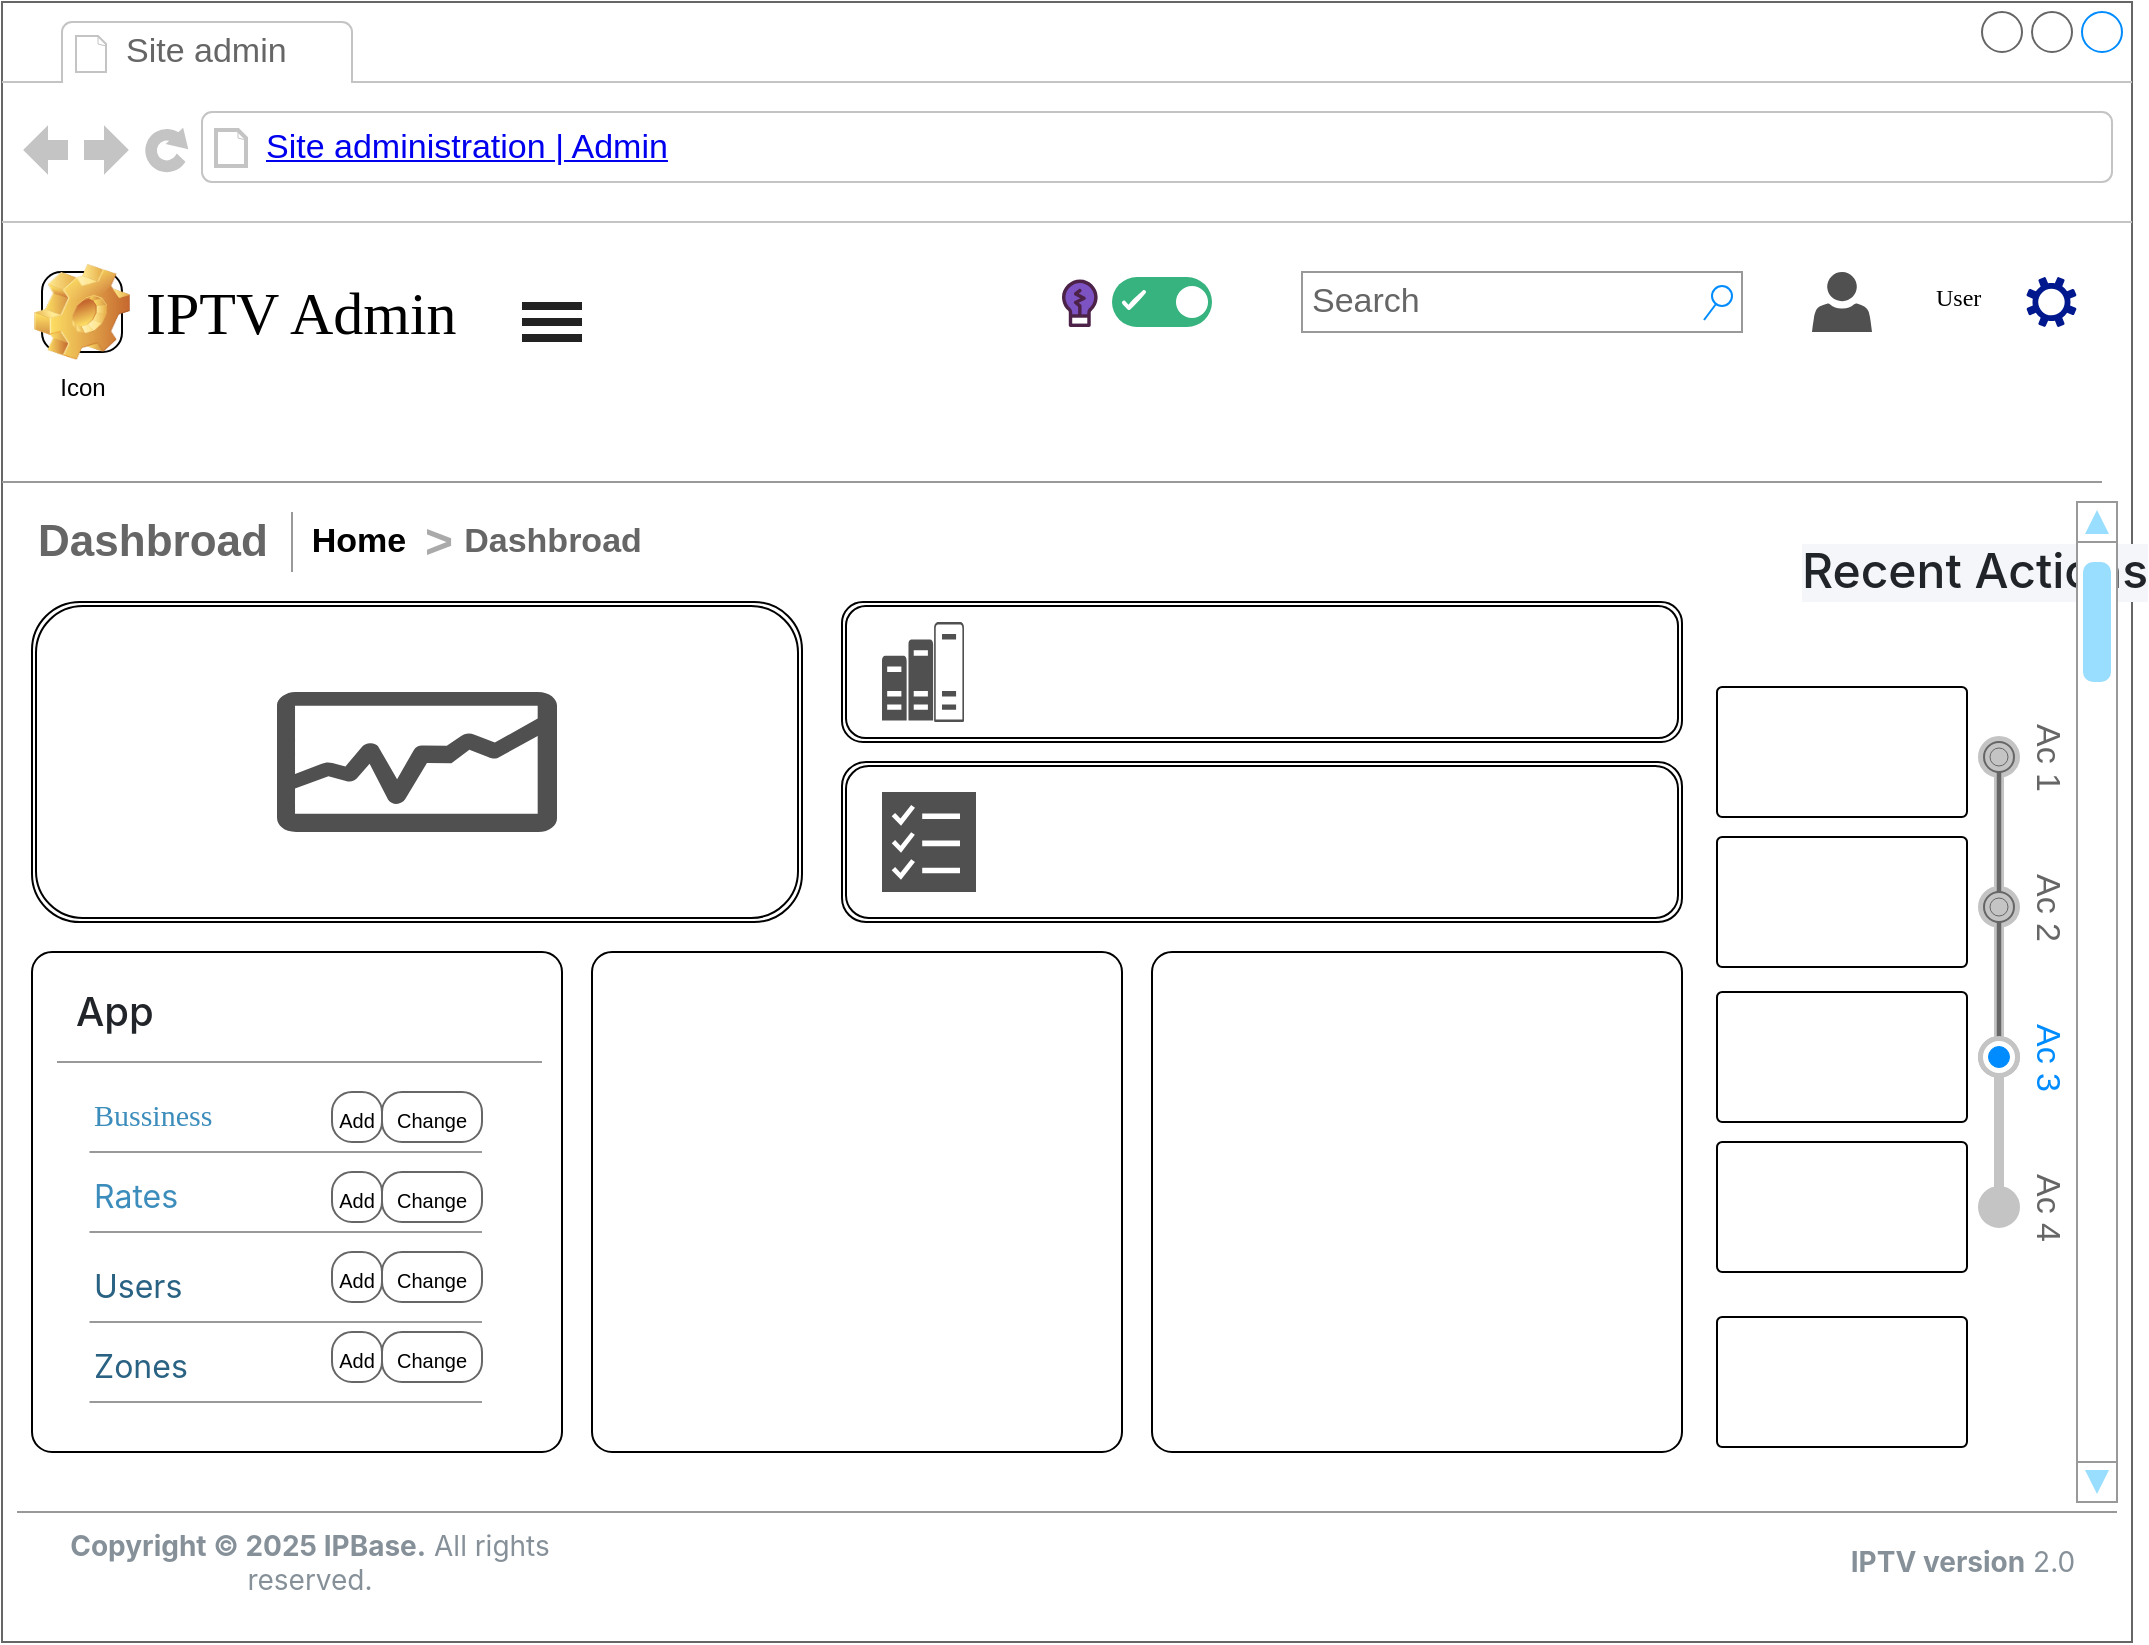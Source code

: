 <mxfile version="26.2.2">
  <diagram name="Page-1" id="2cc2dc42-3aac-f2a9-1cec-7a8b7cbee084">
    <mxGraphModel dx="2280" dy="1453" grid="1" gridSize="10" guides="1" tooltips="1" connect="1" arrows="1" fold="1" page="1" pageScale="1" pageWidth="1100" pageHeight="850" background="none" math="0" shadow="0">
      <root>
        <mxCell id="0" />
        <mxCell id="1" parent="0" />
        <mxCell id="7026571954dc6520-1" value="" style="strokeWidth=1;shadow=0;dashed=0;align=center;html=1;shape=mxgraph.mockup.containers.browserWindow;rSize=0;strokeColor=#666666;mainText=,;recursiveResize=0;rounded=0;labelBackgroundColor=none;fontFamily=Verdana;fontSize=12" parent="1" vertex="1">
          <mxGeometry x="-580" y="-40" width="1065" height="820" as="geometry" />
        </mxCell>
        <mxCell id="5mNZTicwmbRbNyMPNMCN-61" value="" style="rounded=1;whiteSpace=wrap;html=1;arcSize=4;" vertex="1" parent="7026571954dc6520-1">
          <mxGeometry x="15" y="475" width="265" height="250" as="geometry" />
        </mxCell>
        <mxCell id="7026571954dc6520-2" value="Site admin" style="strokeWidth=1;shadow=0;dashed=0;align=center;html=1;shape=mxgraph.mockup.containers.anchor;fontSize=17;fontColor=#666666;align=left;" parent="7026571954dc6520-1" vertex="1">
          <mxGeometry x="60" y="12" width="110" height="26" as="geometry" />
        </mxCell>
        <mxCell id="7026571954dc6520-3" value="&lt;a href=&quot;https://cms-stg2.ipbasevn.com/admin/&quot;&gt;Site administration | Admin&lt;/a&gt;" style="strokeWidth=1;shadow=0;dashed=0;align=center;html=1;shape=mxgraph.mockup.containers.anchor;rSize=0;fontSize=17;fontColor=#666666;align=left;" parent="7026571954dc6520-1" vertex="1">
          <mxGeometry x="130" y="60" width="250" height="26" as="geometry" />
        </mxCell>
        <mxCell id="7026571954dc6520-4" value="IPTV Admin" style="text;html=1;points=[];align=left;verticalAlign=top;spacingTop=-4;fontSize=30;fontFamily=Verdana" parent="7026571954dc6520-1" vertex="1">
          <mxGeometry x="70" y="135" width="180" height="50" as="geometry" />
        </mxCell>
        <mxCell id="7026571954dc6520-14" value="Search" style="strokeWidth=1;shadow=0;dashed=0;align=center;html=1;shape=mxgraph.mockup.forms.searchBox;strokeColor=#999999;mainText=;strokeColor2=#008cff;fontColor=#666666;fontSize=17;align=left;spacingLeft=3;rounded=0;labelBackgroundColor=none;" parent="7026571954dc6520-1" vertex="1">
          <mxGeometry x="650" y="135" width="220" height="30" as="geometry" />
        </mxCell>
        <mxCell id="7026571954dc6520-15" value="" style="verticalLabelPosition=bottom;shadow=0;dashed=0;align=center;html=1;verticalAlign=top;strokeWidth=1;shape=mxgraph.mockup.markup.line;strokeColor=#999999;rounded=0;labelBackgroundColor=none;fillColor=#ffffff;fontFamily=Verdana;fontSize=12;fontColor=#000000;" parent="7026571954dc6520-1" vertex="1">
          <mxGeometry y="230" width="1050" height="20" as="geometry" />
        </mxCell>
        <mxCell id="7026571954dc6520-21" value="" style="verticalLabelPosition=bottom;shadow=0;dashed=0;align=center;html=1;verticalAlign=top;strokeWidth=1;shape=mxgraph.mockup.markup.line;strokeColor=#999999;rounded=0;labelBackgroundColor=none;fillColor=#ffffff;fontFamily=Verdana;fontSize=12;fontColor=#000000;" parent="7026571954dc6520-1" vertex="1">
          <mxGeometry x="7.5" y="745" width="1050" height="20" as="geometry" />
        </mxCell>
        <mxCell id="7026571954dc6520-31" value="&lt;h5 style=&quot;box-sizing: border-box; font-family: &amp;quot;Source Sans Pro&amp;quot;, -apple-system, BlinkMacSystemFont, &amp;quot;Segoe UI&amp;quot;, Roboto, &amp;quot;Helvetica Neue&amp;quot;, Arial, sans-serif, &amp;quot;Apple Color Emoji&amp;quot;, &amp;quot;Segoe UI Emoji&amp;quot;, &amp;quot;Segoe UI Symbol&amp;quot;; font-weight: 500; line-height: 1.2; color: rgb(33, 37, 41); font-size: 1.25rem; text-wrap-mode: wrap; background-color: rgb(255, 255, 255); margin: 0px !important;&quot; class=&quot;m-0&quot;&gt;App&lt;/h5&gt;" style="text;html=1;points=[];align=left;verticalAlign=top;spacingTop=-4;fontSize=15;fontFamily=Verdana" parent="7026571954dc6520-1" vertex="1">
          <mxGeometry x="35" y="490" width="170" height="30" as="geometry" />
        </mxCell>
        <mxCell id="7026571954dc6520-32" value="&lt;h4 style=&quot;box-sizing: border-box; margin-top: 0px; font-family: &amp;quot;Source Sans Pro&amp;quot;, -apple-system, BlinkMacSystemFont, &amp;quot;Segoe UI&amp;quot;, Roboto, &amp;quot;Helvetica Neue&amp;quot;, Arial, sans-serif, &amp;quot;Apple Color Emoji&amp;quot;, &amp;quot;Segoe UI Emoji&amp;quot;, &amp;quot;Segoe UI Symbol&amp;quot;; font-weight: 500; color: rgb(33, 37, 41); font-size: 1.5rem; text-wrap-mode: wrap; background-color: rgb(244, 246, 249); margin-bottom: 1rem !important;&quot; class=&quot;mb-3&quot;&gt;Recent Actions&lt;/h4&gt;" style="text;html=1;points=[];align=left;verticalAlign=top;spacingTop=-4;fontSize=15;fontFamily=Verdana" parent="7026571954dc6520-1" vertex="1">
          <mxGeometry x="897.5" y="267.5" width="85" height="65" as="geometry" />
        </mxCell>
        <mxCell id="5mNZTicwmbRbNyMPNMCN-9" value="&lt;font style=&quot;color: light-dark(rgb(0, 0, 0), rgb(60, 141, 188));&quot;&gt;Home&lt;/font&gt;" style="strokeWidth=1;shadow=0;dashed=0;align=center;html=1;shape=mxgraph.mockup.navigation.anchor;fontSize=17;fontColor=#666666;fontStyle=1;strokeColor=light-dark(#000000,#3C8DBC);" vertex="1" parent="7026571954dc6520-1">
          <mxGeometry x="147.5" y="255" width="60" height="30" as="geometry" />
        </mxCell>
        <mxCell id="5mNZTicwmbRbNyMPNMCN-10" value="&gt;" style="strokeWidth=1;shadow=0;dashed=0;align=center;html=1;shape=mxgraph.mockup.navigation.anchor;fontSize=24;fontColor=#aaaaaa;fontStyle=1;" vertex="1" parent="7026571954dc6520-1">
          <mxGeometry x="207.5" y="255" width="20" height="30" as="geometry" />
        </mxCell>
        <mxCell id="5mNZTicwmbRbNyMPNMCN-11" value="Dashbroad" style="strokeWidth=1;shadow=0;dashed=0;align=center;html=1;shape=mxgraph.mockup.navigation.anchor;fontSize=17;fontColor=#666666;fontStyle=1;" vertex="1" parent="7026571954dc6520-1">
          <mxGeometry x="245" y="255" width="60" height="30" as="geometry" />
        </mxCell>
        <mxCell id="5mNZTicwmbRbNyMPNMCN-45" value="User" style="text;html=1;points=[];align=left;verticalAlign=top;spacingTop=-4;fontSize=12;fontFamily=Verdana;whiteSpace=wrap;" vertex="1" parent="7026571954dc6520-1">
          <mxGeometry x="965" y="137.5" width="30" height="20" as="geometry" />
        </mxCell>
        <mxCell id="5mNZTicwmbRbNyMPNMCN-62" value="Icon" style="icon;html=1;image=img/clipart/Gear_128x128.png;arcSize=24;" vertex="1" parent="7026571954dc6520-1">
          <mxGeometry x="20" y="135" width="40" height="40" as="geometry" />
        </mxCell>
        <mxCell id="5mNZTicwmbRbNyMPNMCN-64" value="" style="verticalLabelPosition=bottom;shadow=0;dashed=0;align=center;html=1;verticalAlign=top;strokeWidth=1;shape=mxgraph.mockup.markup.line;strokeColor=#999999;rounded=0;labelBackgroundColor=none;fillColor=#ffffff;fontFamily=Verdana;fontSize=12;fontColor=#000000;" vertex="1" parent="7026571954dc6520-1">
          <mxGeometry x="27.5" y="520" width="242.5" height="20" as="geometry" />
        </mxCell>
        <mxCell id="5mNZTicwmbRbNyMPNMCN-65" value="" style="verticalLabelPosition=bottom;shadow=0;dashed=0;align=center;html=1;verticalAlign=top;strokeWidth=1;shape=mxgraph.mockup.markup.line;strokeColor=#999999;rounded=0;labelBackgroundColor=none;fillColor=#ffffff;fontFamily=Verdana;fontSize=12;fontColor=#000000;" vertex="1" parent="7026571954dc6520-1">
          <mxGeometry x="43.75" y="565" width="196.25" height="20" as="geometry" />
        </mxCell>
        <mxCell id="5mNZTicwmbRbNyMPNMCN-66" value="&lt;a style=&quot;box-sizing: border-box; color: rgb(60, 141, 188); text-decoration-line: none; background-color: rgb(255, 255, 255); font-family: &amp;quot;Source Sans Pro&amp;quot;, -apple-system, BlinkMacSystemFont, &amp;quot;Segoe UI&amp;quot;, Roboto, &amp;quot;Helvetica Neue&amp;quot;, Arial, sans-serif, &amp;quot;Apple Color Emoji&amp;quot;, &amp;quot;Segoe UI Emoji&amp;quot;, &amp;quot;Segoe UI Symbol&amp;quot;; font-size: 16px;&quot; href=&quot;https://cms-stg2.ipbasevn.com/admin/app/rate/&quot;&gt;Rates&lt;/a&gt;" style="text;html=1;points=[];align=left;verticalAlign=top;spacingTop=-4;fontSize=12;fontFamily=Verdana;whiteSpace=wrap;" vertex="1" parent="7026571954dc6520-1">
          <mxGeometry x="43.75" y="585" width="190" height="40" as="geometry" />
        </mxCell>
        <mxCell id="5mNZTicwmbRbNyMPNMCN-67" value="" style="verticalLabelPosition=bottom;shadow=0;dashed=0;align=center;html=1;verticalAlign=top;strokeWidth=1;shape=mxgraph.mockup.markup.line;strokeColor=#999999;rounded=0;labelBackgroundColor=none;fillColor=#ffffff;fontFamily=Verdana;fontSize=12;fontColor=#000000;" vertex="1" parent="7026571954dc6520-1">
          <mxGeometry x="43.75" y="605" width="196.25" height="20" as="geometry" />
        </mxCell>
        <mxCell id="5mNZTicwmbRbNyMPNMCN-68" value="&lt;a style=&quot;box-sizing: border-box; color: rgb(41, 98, 130); text-decoration-line: none; background-color: rgb(255, 255, 255); font-family: &amp;quot;Source Sans Pro&amp;quot;, -apple-system, BlinkMacSystemFont, &amp;quot;Segoe UI&amp;quot;, Roboto, &amp;quot;Helvetica Neue&amp;quot;, Arial, sans-serif, &amp;quot;Apple Color Emoji&amp;quot;, &amp;quot;Segoe UI Emoji&amp;quot;, &amp;quot;Segoe UI Symbol&amp;quot;; font-size: 16px;&quot; href=&quot;https://cms-stg2.ipbasevn.com/admin/app/user/&quot;&gt;Users&lt;/a&gt;" style="text;html=1;points=[];align=left;verticalAlign=top;spacingTop=-4;fontSize=12;fontFamily=Verdana;whiteSpace=wrap;" vertex="1" parent="7026571954dc6520-1">
          <mxGeometry x="43.75" y="630" width="190" height="40" as="geometry" />
        </mxCell>
        <mxCell id="5mNZTicwmbRbNyMPNMCN-69" value="" style="verticalLabelPosition=bottom;shadow=0;dashed=0;align=center;html=1;verticalAlign=top;strokeWidth=1;shape=mxgraph.mockup.markup.line;strokeColor=#999999;rounded=0;labelBackgroundColor=none;fillColor=#ffffff;fontFamily=Verdana;fontSize=12;fontColor=#000000;" vertex="1" parent="7026571954dc6520-1">
          <mxGeometry x="43.75" y="650" width="196.25" height="20" as="geometry" />
        </mxCell>
        <mxCell id="5mNZTicwmbRbNyMPNMCN-70" value="&lt;a style=&quot;box-sizing: border-box; color: rgb(41, 98, 130); text-decoration-line: none; background-color: rgb(255, 255, 255); font-family: &amp;quot;Source Sans Pro&amp;quot;, -apple-system, BlinkMacSystemFont, &amp;quot;Segoe UI&amp;quot;, Roboto, &amp;quot;Helvetica Neue&amp;quot;, Arial, sans-serif, &amp;quot;Apple Color Emoji&amp;quot;, &amp;quot;Segoe UI Emoji&amp;quot;, &amp;quot;Segoe UI Symbol&amp;quot;; font-size: 16px;&quot; href=&quot;https://cms-stg2.ipbasevn.com/admin/app/zone/&quot;&gt;Zones&lt;/a&gt;" style="text;html=1;points=[];align=left;verticalAlign=top;spacingTop=-4;fontSize=12;fontFamily=Verdana;whiteSpace=wrap;" vertex="1" parent="7026571954dc6520-1">
          <mxGeometry x="43.75" y="670" width="190" height="40" as="geometry" />
        </mxCell>
        <mxCell id="5mNZTicwmbRbNyMPNMCN-71" value="" style="verticalLabelPosition=bottom;shadow=0;dashed=0;align=center;html=1;verticalAlign=top;strokeWidth=1;shape=mxgraph.mockup.markup.line;strokeColor=#999999;rounded=0;labelBackgroundColor=none;fillColor=#ffffff;fontFamily=Verdana;fontSize=12;fontColor=#000000;" vertex="1" parent="7026571954dc6520-1">
          <mxGeometry x="43.75" y="690" width="196.25" height="20" as="geometry" />
        </mxCell>
        <mxCell id="5mNZTicwmbRbNyMPNMCN-72" value="&lt;p&gt;&lt;span style=&quot;font-size: 10px;&quot;&gt;Change&lt;/span&gt;&lt;/p&gt;" style="strokeWidth=1;shadow=0;dashed=0;align=center;html=1;shape=mxgraph.mockup.buttons.button;strokeColor=#666666;mainText=;buttonStyle=round;fontSize=17;fontStyle=0;fillColor=none;whiteSpace=wrap;rounded=0;labelBackgroundColor=none;" vertex="1" parent="7026571954dc6520-1">
          <mxGeometry x="190" y="545" width="50" height="25" as="geometry" />
        </mxCell>
        <mxCell id="5mNZTicwmbRbNyMPNMCN-73" value="&lt;p&gt;&lt;span style=&quot;font-size: 10px;&quot;&gt;Add&lt;/span&gt;&lt;/p&gt;" style="strokeWidth=1;shadow=0;dashed=0;align=center;html=1;shape=mxgraph.mockup.buttons.button;strokeColor=#666666;mainText=;buttonStyle=round;fontSize=17;fontStyle=0;fillColor=none;whiteSpace=wrap;rounded=0;labelBackgroundColor=none;" vertex="1" parent="7026571954dc6520-1">
          <mxGeometry x="165" y="545" width="25" height="25" as="geometry" />
        </mxCell>
        <mxCell id="5mNZTicwmbRbNyMPNMCN-74" value="&lt;p&gt;&lt;span style=&quot;font-size: 10px;&quot;&gt;Change&lt;/span&gt;&lt;/p&gt;" style="strokeWidth=1;shadow=0;dashed=0;align=center;html=1;shape=mxgraph.mockup.buttons.button;strokeColor=#666666;mainText=;buttonStyle=round;fontSize=17;fontStyle=0;fillColor=none;whiteSpace=wrap;rounded=0;labelBackgroundColor=none;" vertex="1" parent="7026571954dc6520-1">
          <mxGeometry x="190" y="585" width="50" height="25" as="geometry" />
        </mxCell>
        <mxCell id="5mNZTicwmbRbNyMPNMCN-75" value="&lt;p&gt;&lt;span style=&quot;font-size: 10px;&quot;&gt;Add&lt;/span&gt;&lt;/p&gt;" style="strokeWidth=1;shadow=0;dashed=0;align=center;html=1;shape=mxgraph.mockup.buttons.button;strokeColor=#666666;mainText=;buttonStyle=round;fontSize=17;fontStyle=0;fillColor=none;whiteSpace=wrap;rounded=0;labelBackgroundColor=none;" vertex="1" parent="7026571954dc6520-1">
          <mxGeometry x="165" y="585" width="25" height="25" as="geometry" />
        </mxCell>
        <mxCell id="5mNZTicwmbRbNyMPNMCN-76" value="&lt;p&gt;&lt;span style=&quot;font-size: 10px;&quot;&gt;Change&lt;/span&gt;&lt;/p&gt;" style="strokeWidth=1;shadow=0;dashed=0;align=center;html=1;shape=mxgraph.mockup.buttons.button;strokeColor=#666666;mainText=;buttonStyle=round;fontSize=17;fontStyle=0;fillColor=none;whiteSpace=wrap;rounded=0;labelBackgroundColor=none;" vertex="1" parent="7026571954dc6520-1">
          <mxGeometry x="190" y="625" width="50" height="25" as="geometry" />
        </mxCell>
        <mxCell id="5mNZTicwmbRbNyMPNMCN-77" value="&lt;p&gt;&lt;span style=&quot;font-size: 10px;&quot;&gt;Add&lt;/span&gt;&lt;/p&gt;" style="strokeWidth=1;shadow=0;dashed=0;align=center;html=1;shape=mxgraph.mockup.buttons.button;strokeColor=#666666;mainText=;buttonStyle=round;fontSize=17;fontStyle=0;fillColor=none;whiteSpace=wrap;rounded=0;labelBackgroundColor=none;" vertex="1" parent="7026571954dc6520-1">
          <mxGeometry x="165" y="625" width="25" height="25" as="geometry" />
        </mxCell>
        <mxCell id="5mNZTicwmbRbNyMPNMCN-78" value="&lt;p&gt;&lt;span style=&quot;font-size: 10px;&quot;&gt;Change&lt;/span&gt;&lt;/p&gt;" style="strokeWidth=1;shadow=0;dashed=0;align=center;html=1;shape=mxgraph.mockup.buttons.button;strokeColor=#666666;mainText=;buttonStyle=round;fontSize=17;fontStyle=0;fillColor=none;whiteSpace=wrap;rounded=0;labelBackgroundColor=none;" vertex="1" parent="7026571954dc6520-1">
          <mxGeometry x="190" y="665" width="50" height="25" as="geometry" />
        </mxCell>
        <mxCell id="5mNZTicwmbRbNyMPNMCN-79" value="&lt;p&gt;&lt;span style=&quot;font-size: 10px;&quot;&gt;Add&lt;/span&gt;&lt;/p&gt;" style="strokeWidth=1;shadow=0;dashed=0;align=center;html=1;shape=mxgraph.mockup.buttons.button;strokeColor=#666666;mainText=;buttonStyle=round;fontSize=17;fontStyle=0;fillColor=none;whiteSpace=wrap;rounded=0;labelBackgroundColor=none;" vertex="1" parent="7026571954dc6520-1">
          <mxGeometry x="165" y="665" width="25" height="25" as="geometry" />
        </mxCell>
        <mxCell id="5mNZTicwmbRbNyMPNMCN-84" value="" style="fillColor=#36B37E;strokeColor=none;rounded=1;arcSize=50;sketch=0;hachureGap=4;pointerEvents=0;fontFamily=Architects Daughter;fontSource=https%3A%2F%2Ffonts.googleapis.com%2Fcss%3Ffamily%3DArchitects%2BDaughter;fontSize=20;" vertex="1" parent="7026571954dc6520-1">
          <mxGeometry x="555" y="137.5" width="50" height="25" as="geometry" />
        </mxCell>
        <mxCell id="5mNZTicwmbRbNyMPNMCN-85" value="" style="shape=ellipse;strokeColor=none;fillColor=#ffffff;sketch=0;hachureGap=4;pointerEvents=0;fontFamily=Architects Daughter;fontSource=https%3A%2F%2Ffonts.googleapis.com%2Fcss%3Ffamily%3DArchitects%2BDaughter;fontSize=20;" vertex="1" parent="5mNZTicwmbRbNyMPNMCN-84">
          <mxGeometry x="1" y="0.5" width="16" height="16" relative="1" as="geometry">
            <mxPoint x="-18" y="-8" as="offset" />
          </mxGeometry>
        </mxCell>
        <mxCell id="5mNZTicwmbRbNyMPNMCN-86" value="" style="html=1;shadow=0;dashed=0;shape=mxgraph.atlassian.check;strokeColor=#ffffff;strokeWidth=2;sketch=1;hachureGap=4;pointerEvents=0;fontFamily=Architects Daughter;fontSource=https%3A%2F%2Ffonts.googleapis.com%2Fcss%3Ffamily%3DArchitects%2BDaughter;fontSize=20;" vertex="1" parent="5mNZTicwmbRbNyMPNMCN-84">
          <mxGeometry y="0.5" width="10" height="8" relative="1" as="geometry">
            <mxPoint x="6" y="-5" as="offset" />
          </mxGeometry>
        </mxCell>
        <mxCell id="5mNZTicwmbRbNyMPNMCN-88" value="" style="sketch=0;pointerEvents=1;shadow=0;dashed=0;html=1;strokeColor=none;labelPosition=center;verticalLabelPosition=bottom;verticalAlign=top;align=center;fillColor=#505050;shape=mxgraph.mscae.intune.account_portal" vertex="1" parent="7026571954dc6520-1">
          <mxGeometry x="905" y="135" width="30" height="30" as="geometry" />
        </mxCell>
        <mxCell id="5mNZTicwmbRbNyMPNMCN-89" value="&lt;table border=&quot;0&quot; cellpadding=&quot;0&quot; cellspacing=&quot;0&quot; width=&quot;100%&quot; height=&quot;100%&quot; style=&quot;font-size:1em;&quot;&gt;&lt;tbody&gt;&lt;tr height=&quot;0%&quot;&gt;&lt;td width=&quot;25%&quot;&gt;Ac 1&lt;/td&gt;&lt;td width=&quot;25%&quot;&gt;Ac 2&lt;/td&gt;&lt;td width=&quot;25%&quot; style=&quot;color: rgb(0, 140, 255);&quot;&gt;Ac 3&lt;/td&gt;&lt;td width=&quot;25%&quot;&gt;Ac 4&lt;/td&gt;&lt;/tr&gt;&lt;tr height=&quot;100%&quot;&gt;&lt;td&gt;&lt;/td&gt;&lt;/tr&gt;&lt;/tbody&gt;&lt;/table&gt;" style="strokeWidth=1;shadow=0;dashed=0;align=center;html=1;shape=mxgraph.mockup.navigation.stepBar;strokeColor=#c4c4c4;textColor=#666666;textColor2=#008cff;mainText=,,+,;textSize=17;fillColor=#666666;overflow=fill;fontSize=17;fontColor=#666666;rotation=90;" vertex="1" parent="7026571954dc6520-1">
          <mxGeometry x="857.5" y="465" width="300" height="50" as="geometry" />
        </mxCell>
        <mxCell id="5mNZTicwmbRbNyMPNMCN-134" value="&lt;font style=&quot;color: rgb(60, 141, 188);&quot;&gt;Bussiness&lt;/font&gt;" style="text;html=1;points=[];align=left;verticalAlign=top;spacingTop=-4;fontSize=15;fontFamily=Verdana;whiteSpace=wrap;" vertex="1" parent="7026571954dc6520-1">
          <mxGeometry x="43.75" y="545" width="190" height="40" as="geometry" />
        </mxCell>
        <mxCell id="5mNZTicwmbRbNyMPNMCN-177" value="" style="rounded=1;whiteSpace=wrap;html=1;arcSize=4;" vertex="1" parent="7026571954dc6520-1">
          <mxGeometry x="295" y="475" width="265" height="250" as="geometry" />
        </mxCell>
        <mxCell id="5mNZTicwmbRbNyMPNMCN-178" value="" style="rounded=1;whiteSpace=wrap;html=1;arcSize=4;" vertex="1" parent="7026571954dc6520-1">
          <mxGeometry x="575" y="475" width="265" height="250" as="geometry" />
        </mxCell>
        <mxCell id="5mNZTicwmbRbNyMPNMCN-179" value="" style="rounded=1;whiteSpace=wrap;html=1;arcSize=4;" vertex="1" parent="7026571954dc6520-1">
          <mxGeometry x="857.5" y="342.5" width="125" height="65" as="geometry" />
        </mxCell>
        <mxCell id="5mNZTicwmbRbNyMPNMCN-180" value="" style="rounded=1;whiteSpace=wrap;html=1;arcSize=4;" vertex="1" parent="7026571954dc6520-1">
          <mxGeometry x="857.5" y="417.5" width="125" height="65" as="geometry" />
        </mxCell>
        <mxCell id="5mNZTicwmbRbNyMPNMCN-181" value="" style="rounded=1;whiteSpace=wrap;html=1;arcSize=4;" vertex="1" parent="7026571954dc6520-1">
          <mxGeometry x="857.5" y="495" width="125" height="65" as="geometry" />
        </mxCell>
        <mxCell id="5mNZTicwmbRbNyMPNMCN-182" value="" style="rounded=1;whiteSpace=wrap;html=1;arcSize=4;" vertex="1" parent="7026571954dc6520-1">
          <mxGeometry x="857.5" y="570" width="125" height="65" as="geometry" />
        </mxCell>
        <mxCell id="5mNZTicwmbRbNyMPNMCN-183" value="&lt;span style=&quot;box-sizing: border-box; font-weight: bolder; color: rgb(134, 144, 153); font-family: &amp;quot;Source Sans Pro&amp;quot;, -apple-system, BlinkMacSystemFont, &amp;quot;Segoe UI&amp;quot;, Roboto, &amp;quot;Helvetica Neue&amp;quot;, Arial, sans-serif, &amp;quot;Apple Color Emoji&amp;quot;, &amp;quot;Segoe UI Emoji&amp;quot;, &amp;quot;Segoe UI Symbol&amp;quot;; font-size: 14px; text-align: left;&quot;&gt;Copyright © 2025 IPBase.&lt;/span&gt;&lt;span style=&quot;color: rgb(134, 144, 153); font-family: &amp;quot;Source Sans Pro&amp;quot;, -apple-system, BlinkMacSystemFont, &amp;quot;Segoe UI&amp;quot;, Roboto, &amp;quot;Helvetica Neue&amp;quot;, Arial, sans-serif, &amp;quot;Apple Color Emoji&amp;quot;, &amp;quot;Segoe UI Emoji&amp;quot;, &amp;quot;Segoe UI Symbol&amp;quot;; font-size: 14px; text-align: left; background-color: rgb(255, 255, 255);&quot;&gt;&amp;nbsp;All rights reserved.&lt;/span&gt;" style="text;html=1;align=center;verticalAlign=middle;whiteSpace=wrap;rounded=0;" vertex="1" parent="7026571954dc6520-1">
          <mxGeometry x="8" y="765" width="292" height="30" as="geometry" />
        </mxCell>
        <mxCell id="5mNZTicwmbRbNyMPNMCN-187" value="" style="verticalLabelPosition=bottom;shadow=0;dashed=0;align=center;html=1;verticalAlign=top;strokeWidth=1;shape=mxgraph.mockup.markup.line;strokeColor=#999999;rounded=0;labelBackgroundColor=none;fillColor=#ffffff;fontFamily=Verdana;fontSize=12;fontColor=#000000;rotation=90;" vertex="1" parent="7026571954dc6520-1">
          <mxGeometry x="130" y="267.5" width="30" height="5" as="geometry" />
        </mxCell>
        <mxCell id="5mNZTicwmbRbNyMPNMCN-188" value="Dashbroad" style="strokeWidth=1;shadow=0;dashed=0;align=center;html=1;shape=mxgraph.mockup.navigation.anchor;fontSize=22;fontColor=#666666;fontStyle=1;" vertex="1" parent="7026571954dc6520-1">
          <mxGeometry x="45" y="255" width="60" height="30" as="geometry" />
        </mxCell>
        <mxCell id="5mNZTicwmbRbNyMPNMCN-189" value="" style="verticalLabelPosition=bottom;shadow=0;dashed=0;align=center;html=1;verticalAlign=top;strokeWidth=1;shape=mxgraph.mockup.navigation.scrollBar;strokeColor=#999999;barPos=97.5;fillColor2=#99ddff;strokeColor2=none;direction=north;" vertex="1" parent="7026571954dc6520-1">
          <mxGeometry x="1037.5" y="250" width="20" height="500" as="geometry" />
        </mxCell>
        <mxCell id="5mNZTicwmbRbNyMPNMCN-194" value="&lt;span style=&quot;box-sizing: border-box; font-weight: bolder; color: rgb(134, 144, 153); font-family: &amp;quot;Source Sans Pro&amp;quot;, -apple-system, BlinkMacSystemFont, &amp;quot;Segoe UI&amp;quot;, Roboto, &amp;quot;Helvetica Neue&amp;quot;, Arial, sans-serif, &amp;quot;Apple Color Emoji&amp;quot;, &amp;quot;Segoe UI Emoji&amp;quot;, &amp;quot;Segoe UI Symbol&amp;quot;; font-size: 14px; text-align: left; background-color: rgb(255, 255, 255);&quot;&gt;IPTV version&lt;/span&gt;&lt;span style=&quot;color: rgb(134, 144, 153); font-family: &amp;quot;Source Sans Pro&amp;quot;, -apple-system, BlinkMacSystemFont, &amp;quot;Segoe UI&amp;quot;, Roboto, &amp;quot;Helvetica Neue&amp;quot;, Arial, sans-serif, &amp;quot;Apple Color Emoji&amp;quot;, &amp;quot;Segoe UI Emoji&amp;quot;, &amp;quot;Segoe UI Symbol&amp;quot;; font-size: 14px; text-align: left; background-color: rgb(255, 255, 255);&quot;&gt;&amp;nbsp;2.0&lt;/span&gt;" style="text;html=1;align=center;verticalAlign=middle;whiteSpace=wrap;rounded=0;" vertex="1" parent="7026571954dc6520-1">
          <mxGeometry x="922.75" y="765" width="114.5" height="30" as="geometry" />
        </mxCell>
        <mxCell id="5mNZTicwmbRbNyMPNMCN-195" value="" style="shape=ext;double=1;rounded=1;whiteSpace=wrap;html=1;" vertex="1" parent="7026571954dc6520-1">
          <mxGeometry x="15" y="300" width="385" height="160" as="geometry" />
        </mxCell>
        <mxCell id="5mNZTicwmbRbNyMPNMCN-197" value="" style="shape=ext;double=1;rounded=1;whiteSpace=wrap;html=1;" vertex="1" parent="7026571954dc6520-1">
          <mxGeometry x="420" y="300" width="420" height="70" as="geometry" />
        </mxCell>
        <mxCell id="5mNZTicwmbRbNyMPNMCN-198" value="" style="shape=ext;double=1;rounded=1;whiteSpace=wrap;html=1;" vertex="1" parent="7026571954dc6520-1">
          <mxGeometry x="420" y="380" width="420" height="80" as="geometry" />
        </mxCell>
        <mxCell id="5mNZTicwmbRbNyMPNMCN-199" value="" style="sketch=0;aspect=fixed;pointerEvents=1;shadow=0;dashed=0;html=1;strokeColor=none;labelPosition=center;verticalLabelPosition=bottom;verticalAlign=top;align=center;fillColor=#00188D;shape=mxgraph.mscae.enterprise.settings" vertex="1" parent="7026571954dc6520-1">
          <mxGeometry x="1012.25" y="137.5" width="25" height="25" as="geometry" />
        </mxCell>
        <mxCell id="5mNZTicwmbRbNyMPNMCN-200" value="" style="sketch=0;pointerEvents=1;shadow=0;dashed=0;html=1;strokeColor=none;labelPosition=center;verticalLabelPosition=bottom;verticalAlign=top;align=center;fillColor=#505050;shape=mxgraph.mscae.oms.diagnostics" vertex="1" parent="7026571954dc6520-1">
          <mxGeometry x="137.5" y="345" width="140" height="70" as="geometry" />
        </mxCell>
        <mxCell id="5mNZTicwmbRbNyMPNMCN-201" value="" style="sketch=0;pointerEvents=1;shadow=0;dashed=0;html=1;strokeColor=none;labelPosition=center;verticalLabelPosition=bottom;verticalAlign=top;align=center;fillColor=#505050;shape=mxgraph.mscae.oms.assessments" vertex="1" parent="7026571954dc6520-1">
          <mxGeometry x="440" y="395" width="47" height="50" as="geometry" />
        </mxCell>
        <mxCell id="5mNZTicwmbRbNyMPNMCN-202" value="" style="sketch=0;pointerEvents=1;shadow=0;dashed=0;html=1;strokeColor=none;labelPosition=center;verticalLabelPosition=bottom;verticalAlign=top;align=center;fillColor=#505050;shape=mxgraph.mscae.oms.capacity" vertex="1" parent="7026571954dc6520-1">
          <mxGeometry x="440" y="310" width="41" height="50" as="geometry" />
        </mxCell>
        <mxCell id="5mNZTicwmbRbNyMPNMCN-203" value="" style="rounded=1;whiteSpace=wrap;html=1;arcSize=4;" vertex="1" parent="7026571954dc6520-1">
          <mxGeometry x="857.5" y="657.5" width="125" height="65" as="geometry" />
        </mxCell>
        <mxCell id="5mNZTicwmbRbNyMPNMCN-206" value="" style="html=1;verticalLabelPosition=bottom;labelBackgroundColor=#ffffff;verticalAlign=top;shadow=0;dashed=0;strokeWidth=2;shape=mxgraph.ios7.misc.options;fillColor=#222222;sketch=0;" vertex="1" parent="7026571954dc6520-1">
          <mxGeometry x="260" y="150" width="30" height="20" as="geometry" />
        </mxCell>
        <mxCell id="5mNZTicwmbRbNyMPNMCN-207" value="" style="verticalLabelPosition=bottom;aspect=fixed;html=1;shape=mxgraph.salesforce.energy;" vertex="1" parent="7026571954dc6520-1">
          <mxGeometry x="530" y="138.75" width="17.82" height="23.75" as="geometry" />
        </mxCell>
      </root>
    </mxGraphModel>
  </diagram>
</mxfile>

